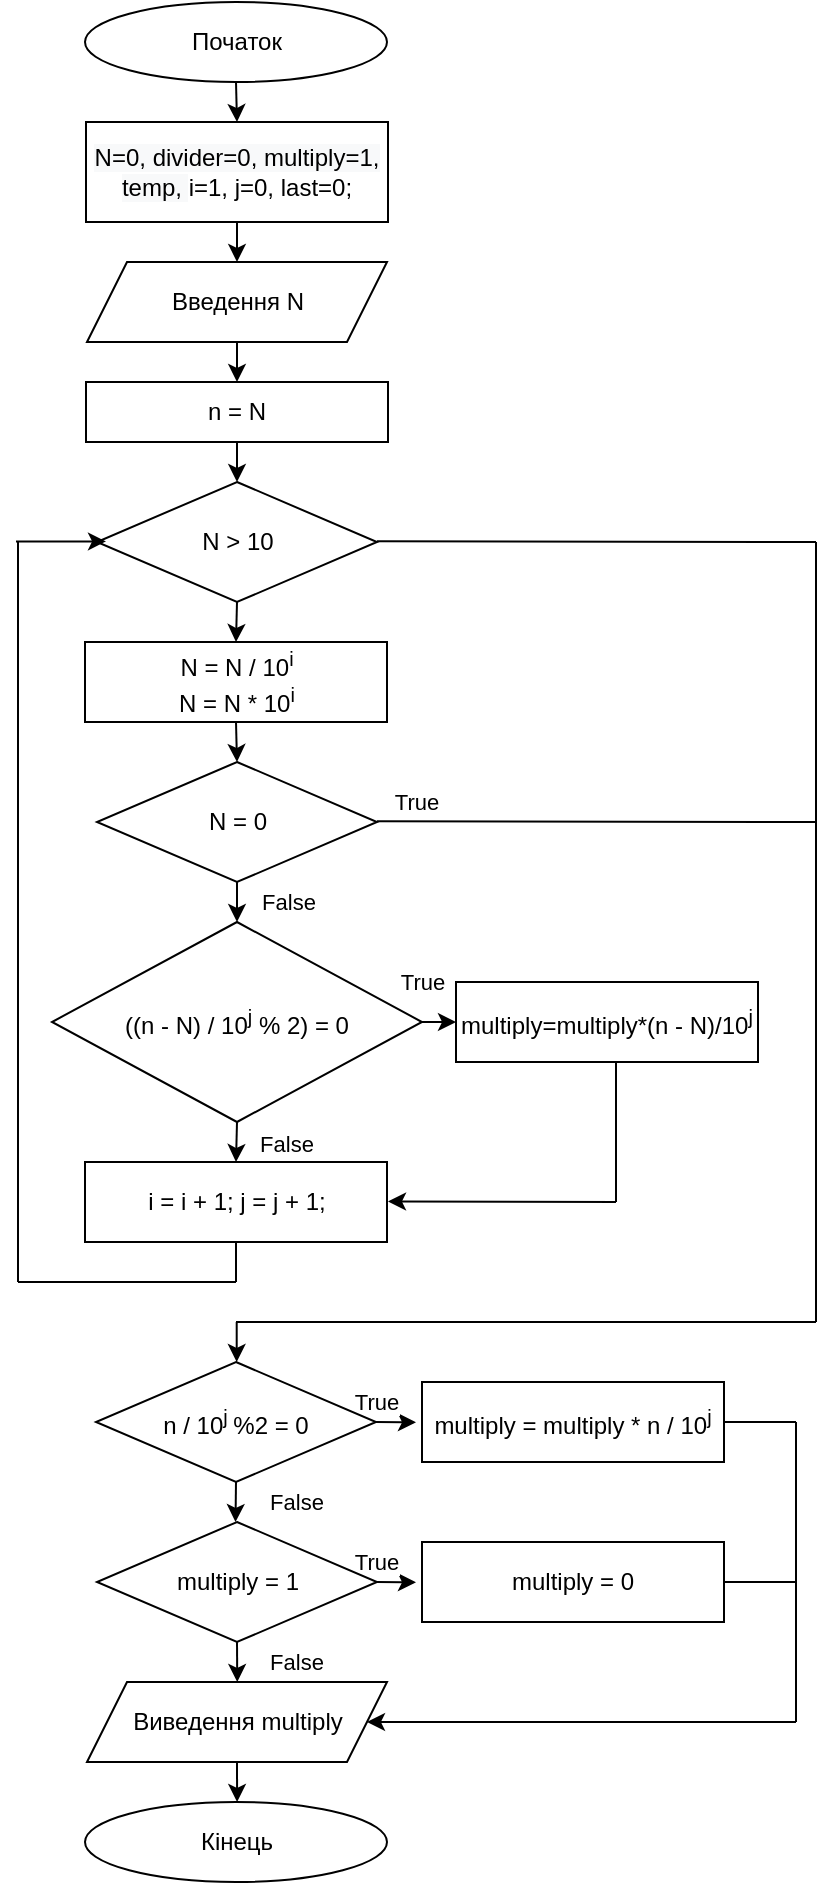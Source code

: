 <mxfile version="20.4.1" type="device"><diagram id="K6BkVqIk68CubkH1hS3Q" name="Page-1"><mxGraphModel dx="865" dy="456" grid="1" gridSize="10" guides="1" tooltips="1" connect="1" arrows="1" fold="1" page="1" pageScale="1" pageWidth="827" pageHeight="1169" math="0" shadow="0"><root><mxCell id="0"/><mxCell id="1" parent="0"/><mxCell id="bG4ZHPF029OQYX58J0a6-63" style="edgeStyle=none;rounded=0;comic=0;orthogonalLoop=1;jettySize=auto;html=1;exitX=0.5;exitY=1;exitDx=0;exitDy=0;entryX=0.5;entryY=0;entryDx=0;entryDy=0;" edge="1" parent="1" source="bG4ZHPF029OQYX58J0a6-2" target="bG4ZHPF029OQYX58J0a6-10"><mxGeometry relative="1" as="geometry"/></mxCell><mxCell id="bG4ZHPF029OQYX58J0a6-2" value="Початок" style="ellipse;whiteSpace=wrap;html=1;" vertex="1" parent="1"><mxGeometry x="284.5" y="50" width="151" height="40" as="geometry"/></mxCell><mxCell id="bG4ZHPF029OQYX58J0a6-12" style="edgeStyle=orthogonalEdgeStyle;rounded=0;orthogonalLoop=1;jettySize=auto;html=1;exitX=0.5;exitY=1;exitDx=0;exitDy=0;entryX=0.5;entryY=0;entryDx=0;entryDy=0;" edge="1" parent="1" source="bG4ZHPF029OQYX58J0a6-10" target="bG4ZHPF029OQYX58J0a6-11"><mxGeometry relative="1" as="geometry"><mxPoint x="366" y="200" as="targetPoint"/></mxGeometry></mxCell><mxCell id="bG4ZHPF029OQYX58J0a6-10" value="&lt;span style=&quot;color: rgb(0, 0, 0); font-family: Helvetica; font-size: 12px; font-style: normal; font-variant-ligatures: normal; font-variant-caps: normal; font-weight: 400; letter-spacing: normal; orphans: 2; text-align: center; text-indent: 0px; text-transform: none; widows: 2; word-spacing: 0px; -webkit-text-stroke-width: 0px; background-color: rgb(248, 249, 250); text-decoration-thickness: initial; text-decoration-style: initial; text-decoration-color: initial; float: none; display: inline !important;&quot;&gt;N=0, divider=0, multiply=1, temp,&amp;nbsp;&lt;/span&gt;&lt;span style=&quot;color: rgb(0, 0, 0); font-family: Helvetica; font-size: 12px; font-style: normal; font-variant-ligatures: normal; font-variant-caps: normal; font-weight: 400; letter-spacing: normal; orphans: 2; text-align: center; text-indent: 0px; text-transform: none; widows: 2; word-spacing: 0px; -webkit-text-stroke-width: 0px; background-color: initial; text-decoration-thickness: initial; text-decoration-style: initial; text-decoration-color: initial;&quot;&gt;i=1, j=0,&lt;/span&gt;&lt;span style=&quot;color: rgb(0, 0, 0); font-family: Helvetica; font-size: 12px; font-style: normal; font-variant-ligatures: normal; font-variant-caps: normal; font-weight: 400; letter-spacing: normal; orphans: 2; text-align: center; text-indent: 0px; text-transform: none; widows: 2; word-spacing: 0px; -webkit-text-stroke-width: 0px; background-color: initial; text-decoration-thickness: initial; text-decoration-style: initial; text-decoration-color: initial;&quot;&gt;&amp;nbsp;last=0;&lt;/span&gt;" style="rounded=0;whiteSpace=wrap;html=1;" vertex="1" parent="1"><mxGeometry x="285" y="110" width="151" height="50" as="geometry"/></mxCell><mxCell id="bG4ZHPF029OQYX58J0a6-18" style="edgeStyle=orthogonalEdgeStyle;rounded=0;orthogonalLoop=1;jettySize=auto;html=1;exitX=0.5;exitY=1;exitDx=0;exitDy=0;entryX=0.5;entryY=0;entryDx=0;entryDy=0;" edge="1" parent="1" source="bG4ZHPF029OQYX58J0a6-11" target="bG4ZHPF029OQYX58J0a6-16"><mxGeometry relative="1" as="geometry"/></mxCell><mxCell id="bG4ZHPF029OQYX58J0a6-11" value="Введення N" style="shape=parallelogram;perimeter=parallelogramPerimeter;whiteSpace=wrap;html=1;fixedSize=1;" vertex="1" parent="1"><mxGeometry x="285.5" y="180" width="150" height="40" as="geometry"/></mxCell><mxCell id="bG4ZHPF029OQYX58J0a6-15" value="Кінець" style="ellipse;whiteSpace=wrap;html=1;" vertex="1" parent="1"><mxGeometry x="284.5" y="950" width="151" height="40" as="geometry"/></mxCell><mxCell id="bG4ZHPF029OQYX58J0a6-20" style="edgeStyle=orthogonalEdgeStyle;rounded=0;orthogonalLoop=1;jettySize=auto;html=1;exitX=0.5;exitY=1;exitDx=0;exitDy=0;entryX=0.5;entryY=0;entryDx=0;entryDy=0;" edge="1" parent="1" source="bG4ZHPF029OQYX58J0a6-16" target="bG4ZHPF029OQYX58J0a6-19"><mxGeometry relative="1" as="geometry"/></mxCell><mxCell id="bG4ZHPF029OQYX58J0a6-16" value="n = N" style="rounded=0;whiteSpace=wrap;html=1;" vertex="1" parent="1"><mxGeometry x="285" y="240" width="151" height="30" as="geometry"/></mxCell><mxCell id="bG4ZHPF029OQYX58J0a6-65" style="edgeStyle=none;rounded=0;comic=0;orthogonalLoop=1;jettySize=auto;html=1;exitX=0.5;exitY=1;exitDx=0;exitDy=0;entryX=0.5;entryY=0;entryDx=0;entryDy=0;" edge="1" parent="1" source="bG4ZHPF029OQYX58J0a6-19" target="bG4ZHPF029OQYX58J0a6-24"><mxGeometry relative="1" as="geometry"/></mxCell><mxCell id="bG4ZHPF029OQYX58J0a6-19" value="N &amp;gt; 10" style="rhombus;whiteSpace=wrap;html=1;" vertex="1" parent="1"><mxGeometry x="290.5" y="290" width="140" height="60" as="geometry"/></mxCell><mxCell id="bG4ZHPF029OQYX58J0a6-66" style="edgeStyle=none;rounded=0;comic=0;orthogonalLoop=1;jettySize=auto;html=1;exitX=0.5;exitY=1;exitDx=0;exitDy=0;entryX=0.5;entryY=0;entryDx=0;entryDy=0;" edge="1" parent="1" source="bG4ZHPF029OQYX58J0a6-24" target="bG4ZHPF029OQYX58J0a6-25"><mxGeometry relative="1" as="geometry"/></mxCell><mxCell id="bG4ZHPF029OQYX58J0a6-24" value="N = N / 10&lt;sup&gt;i&lt;/sup&gt;&lt;br&gt;N = N * 10&lt;sup&gt;i&lt;/sup&gt;" style="rounded=0;whiteSpace=wrap;html=1;" vertex="1" parent="1"><mxGeometry x="284.5" y="370" width="151" height="40" as="geometry"/></mxCell><mxCell id="bG4ZHPF029OQYX58J0a6-29" value="False" style="edgeStyle=none;rounded=0;comic=0;orthogonalLoop=1;jettySize=auto;html=1;exitX=0.5;exitY=1;exitDx=0;exitDy=0;entryX=0.5;entryY=0;entryDx=0;entryDy=0;" edge="1" parent="1" source="bG4ZHPF029OQYX58J0a6-25"><mxGeometry y="25" relative="1" as="geometry"><mxPoint x="360.5" y="510" as="targetPoint"/><mxPoint as="offset"/></mxGeometry></mxCell><mxCell id="bG4ZHPF029OQYX58J0a6-25" value="N = 0" style="rhombus;whiteSpace=wrap;html=1;" vertex="1" parent="1"><mxGeometry x="290.5" y="430" width="140" height="60" as="geometry"/></mxCell><mxCell id="bG4ZHPF029OQYX58J0a6-35" value="False" style="edgeStyle=none;rounded=0;comic=0;orthogonalLoop=1;jettySize=auto;html=1;exitX=0.5;exitY=1;exitDx=0;exitDy=0;entryX=0.5;entryY=0;entryDx=0;entryDy=0;" edge="1" parent="1" source="bG4ZHPF029OQYX58J0a6-30" target="bG4ZHPF029OQYX58J0a6-38"><mxGeometry y="25" relative="1" as="geometry"><mxPoint x="366" y="660" as="targetPoint"/><mxPoint as="offset"/></mxGeometry></mxCell><mxCell id="bG4ZHPF029OQYX58J0a6-36" value="True" style="edgeStyle=none;rounded=0;comic=0;orthogonalLoop=1;jettySize=auto;html=1;exitX=1;exitY=0.5;exitDx=0;exitDy=0;" edge="1" parent="1" source="bG4ZHPF029OQYX58J0a6-30"><mxGeometry x="-1" y="20" relative="1" as="geometry"><mxPoint x="470" y="560" as="targetPoint"/><mxPoint as="offset"/></mxGeometry></mxCell><mxCell id="bG4ZHPF029OQYX58J0a6-30" value="((n - N) / 10&lt;sup&gt;j&lt;/sup&gt; % 2) = 0" style="rhombus;whiteSpace=wrap;html=1;" vertex="1" parent="1"><mxGeometry x="268" y="510" width="185" height="100" as="geometry"/></mxCell><mxCell id="bG4ZHPF029OQYX58J0a6-37" value="multiply=multiply*(n - N)/10&lt;sup&gt;j&lt;/sup&gt;" style="rounded=0;whiteSpace=wrap;html=1;" vertex="1" parent="1"><mxGeometry x="470" y="540" width="151" height="40" as="geometry"/></mxCell><mxCell id="bG4ZHPF029OQYX58J0a6-38" value="i = i + 1; j = j + 1;" style="rounded=0;whiteSpace=wrap;html=1;" vertex="1" parent="1"><mxGeometry x="284.5" y="630" width="151" height="40" as="geometry"/></mxCell><mxCell id="bG4ZHPF029OQYX58J0a6-45" value="" style="endArrow=classic;html=1;rounded=0;comic=0;" edge="1" parent="1"><mxGeometry width="50" height="50" relative="1" as="geometry"><mxPoint x="550" y="650" as="sourcePoint"/><mxPoint x="436" y="649.74" as="targetPoint"/></mxGeometry></mxCell><mxCell id="bG4ZHPF029OQYX58J0a6-46" value="" style="endArrow=none;html=1;rounded=0;comic=0;entryX=0.5;entryY=1;entryDx=0;entryDy=0;" edge="1" parent="1" target="bG4ZHPF029OQYX58J0a6-38"><mxGeometry width="50" height="50" relative="1" as="geometry"><mxPoint x="360" y="690" as="sourcePoint"/><mxPoint x="360.39" y="700" as="targetPoint"/></mxGeometry></mxCell><mxCell id="bG4ZHPF029OQYX58J0a6-47" value="" style="endArrow=none;html=1;rounded=0;comic=0;" edge="1" parent="1"><mxGeometry width="50" height="50" relative="1" as="geometry"><mxPoint x="251" y="690" as="sourcePoint"/><mxPoint x="360" y="690" as="targetPoint"/></mxGeometry></mxCell><mxCell id="bG4ZHPF029OQYX58J0a6-48" value="" style="endArrow=none;html=1;rounded=0;comic=0;" edge="1" parent="1"><mxGeometry width="50" height="50" relative="1" as="geometry"><mxPoint x="251" y="690" as="sourcePoint"/><mxPoint x="251" y="320" as="targetPoint"/></mxGeometry></mxCell><mxCell id="bG4ZHPF029OQYX58J0a6-49" value="" style="endArrow=classic;html=1;rounded=0;comic=0;" edge="1" parent="1"><mxGeometry width="50" height="50" relative="1" as="geometry"><mxPoint x="250" y="319.71" as="sourcePoint"/><mxPoint x="295" y="319.71" as="targetPoint"/></mxGeometry></mxCell><mxCell id="bG4ZHPF029OQYX58J0a6-50" value="" style="endArrow=none;html=1;rounded=0;comic=0;" edge="1" parent="1"><mxGeometry width="50" height="50" relative="1" as="geometry"><mxPoint x="430.5" y="319.67" as="sourcePoint"/><mxPoint x="650" y="320" as="targetPoint"/></mxGeometry></mxCell><mxCell id="bG4ZHPF029OQYX58J0a6-51" value="" style="endArrow=none;html=1;rounded=0;comic=0;" edge="1" parent="1"><mxGeometry width="50" height="50" relative="1" as="geometry"><mxPoint x="650" y="710" as="sourcePoint"/><mxPoint x="650" y="320" as="targetPoint"/></mxGeometry></mxCell><mxCell id="bG4ZHPF029OQYX58J0a6-52" value="" style="endArrow=none;html=1;rounded=0;comic=0;" edge="1" parent="1"><mxGeometry width="50" height="50" relative="1" as="geometry"><mxPoint x="360" y="710" as="sourcePoint"/><mxPoint x="650" y="710" as="targetPoint"/></mxGeometry></mxCell><mxCell id="bG4ZHPF029OQYX58J0a6-57" value="" style="endArrow=classic;html=1;rounded=0;comic=0;" edge="1" parent="1"><mxGeometry width="50" height="50" relative="1" as="geometry"><mxPoint x="360.35" y="710" as="sourcePoint"/><mxPoint x="360.35" y="730" as="targetPoint"/></mxGeometry></mxCell><mxCell id="bG4ZHPF029OQYX58J0a6-58" value="True" style="endArrow=none;html=1;rounded=0;comic=0;" edge="1" parent="1"><mxGeometry x="-0.823" y="10" width="50" height="50" relative="1" as="geometry"><mxPoint x="430.5" y="459.67" as="sourcePoint"/><mxPoint x="650" y="460" as="targetPoint"/><mxPoint as="offset"/></mxGeometry></mxCell><mxCell id="bG4ZHPF029OQYX58J0a6-72" value="False" style="edgeStyle=none;rounded=0;comic=0;orthogonalLoop=1;jettySize=auto;html=1;exitX=0.5;exitY=1;exitDx=0;exitDy=0;" edge="1" parent="1" source="bG4ZHPF029OQYX58J0a6-59"><mxGeometry x="-0.038" y="30" relative="1" as="geometry"><mxPoint x="359.75" y="810" as="targetPoint"/><mxPoint as="offset"/></mxGeometry></mxCell><mxCell id="bG4ZHPF029OQYX58J0a6-73" value="True" style="edgeStyle=none;rounded=0;comic=0;orthogonalLoop=1;jettySize=auto;html=1;exitX=1;exitY=0.5;exitDx=0;exitDy=0;" edge="1" parent="1" source="bG4ZHPF029OQYX58J0a6-59"><mxGeometry x="-1" y="10" relative="1" as="geometry"><mxPoint x="450" y="760.185" as="targetPoint"/><mxPoint as="offset"/></mxGeometry></mxCell><mxCell id="bG4ZHPF029OQYX58J0a6-59" value="n / 10&lt;sup&gt;j&amp;nbsp;&lt;/sup&gt;%2 = 0" style="rhombus;whiteSpace=wrap;html=1;" vertex="1" parent="1"><mxGeometry x="290" y="730" width="140" height="60" as="geometry"/></mxCell><mxCell id="bG4ZHPF029OQYX58J0a6-71" value="" style="endArrow=none;html=1;rounded=0;comic=0;" edge="1" parent="1"><mxGeometry width="50" height="50" relative="1" as="geometry"><mxPoint x="550" y="650" as="sourcePoint"/><mxPoint x="550" y="580" as="targetPoint"/></mxGeometry></mxCell><mxCell id="bG4ZHPF029OQYX58J0a6-74" value="multiply = multiply * n / 10&lt;sup&gt;j&lt;/sup&gt;" style="rounded=0;whiteSpace=wrap;html=1;" vertex="1" parent="1"><mxGeometry x="453" y="740" width="151" height="40" as="geometry"/></mxCell><mxCell id="bG4ZHPF029OQYX58J0a6-76" value="False" style="edgeStyle=none;rounded=0;comic=0;orthogonalLoop=1;jettySize=auto;html=1;exitX=0.5;exitY=1;exitDx=0;exitDy=0;" edge="1" parent="1" source="bG4ZHPF029OQYX58J0a6-75"><mxGeometry x="0.019" y="29" relative="1" as="geometry"><mxPoint x="360.63" y="890" as="targetPoint"/><mxPoint as="offset"/></mxGeometry></mxCell><mxCell id="bG4ZHPF029OQYX58J0a6-77" value="True" style="edgeStyle=none;rounded=0;comic=0;orthogonalLoop=1;jettySize=auto;html=1;exitX=1;exitY=0.5;exitDx=0;exitDy=0;" edge="1" parent="1" source="bG4ZHPF029OQYX58J0a6-75"><mxGeometry x="-1" y="10" relative="1" as="geometry"><mxPoint x="450" y="840.185" as="targetPoint"/><mxPoint x="-1" as="offset"/></mxGeometry></mxCell><mxCell id="bG4ZHPF029OQYX58J0a6-75" value="multiply = 1" style="rhombus;whiteSpace=wrap;html=1;" vertex="1" parent="1"><mxGeometry x="290.5" y="810" width="140" height="60" as="geometry"/></mxCell><mxCell id="bG4ZHPF029OQYX58J0a6-78" value="multiply = 0" style="rounded=0;whiteSpace=wrap;html=1;" vertex="1" parent="1"><mxGeometry x="453" y="820" width="151" height="40" as="geometry"/></mxCell><mxCell id="bG4ZHPF029OQYX58J0a6-80" style="edgeStyle=none;rounded=0;comic=0;orthogonalLoop=1;jettySize=auto;html=1;exitX=0.5;exitY=1;exitDx=0;exitDy=0;" edge="1" parent="1" source="bG4ZHPF029OQYX58J0a6-79"><mxGeometry relative="1" as="geometry"><mxPoint x="360.553" y="950" as="targetPoint"/></mxGeometry></mxCell><mxCell id="bG4ZHPF029OQYX58J0a6-79" value="Виведення multiply" style="shape=parallelogram;perimeter=parallelogramPerimeter;whiteSpace=wrap;html=1;fixedSize=1;" vertex="1" parent="1"><mxGeometry x="285.5" y="890" width="150" height="40" as="geometry"/></mxCell><mxCell id="bG4ZHPF029OQYX58J0a6-82" value="" style="endArrow=none;html=1;rounded=0;comic=0;" edge="1" parent="1"><mxGeometry width="50" height="50" relative="1" as="geometry"><mxPoint x="604" y="760" as="sourcePoint"/><mxPoint x="640" y="760" as="targetPoint"/></mxGeometry></mxCell><mxCell id="bG4ZHPF029OQYX58J0a6-83" value="" style="endArrow=none;html=1;rounded=0;comic=0;" edge="1" parent="1"><mxGeometry width="50" height="50" relative="1" as="geometry"><mxPoint x="640" y="840" as="sourcePoint"/><mxPoint x="640" y="760" as="targetPoint"/></mxGeometry></mxCell><mxCell id="bG4ZHPF029OQYX58J0a6-84" value="" style="endArrow=none;html=1;rounded=0;comic=0;exitX=1;exitY=0.5;exitDx=0;exitDy=0;" edge="1" parent="1" source="bG4ZHPF029OQYX58J0a6-78"><mxGeometry width="50" height="50" relative="1" as="geometry"><mxPoint x="590" y="890" as="sourcePoint"/><mxPoint x="640" y="840" as="targetPoint"/></mxGeometry></mxCell><mxCell id="bG4ZHPF029OQYX58J0a6-85" value="" style="endArrow=none;html=1;rounded=0;comic=0;" edge="1" parent="1"><mxGeometry width="50" height="50" relative="1" as="geometry"><mxPoint x="640" y="910" as="sourcePoint"/><mxPoint x="640" y="840" as="targetPoint"/></mxGeometry></mxCell><mxCell id="bG4ZHPF029OQYX58J0a6-86" value="" style="endArrow=classic;html=1;rounded=0;comic=0;entryX=1;entryY=0.5;entryDx=0;entryDy=0;" edge="1" parent="1" target="bG4ZHPF029OQYX58J0a6-79"><mxGeometry width="50" height="50" relative="1" as="geometry"><mxPoint x="640" y="910" as="sourcePoint"/><mxPoint x="548.5" y="910" as="targetPoint"/></mxGeometry></mxCell></root></mxGraphModel></diagram></mxfile>
